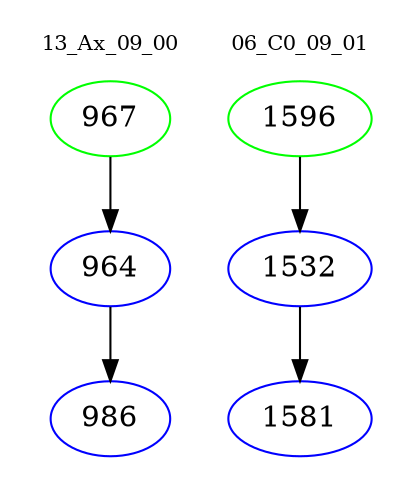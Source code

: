 digraph{
subgraph cluster_0 {
color = white
label = "13_Ax_09_00";
fontsize=10;
T0_967 [label="967", color="green"]
T0_967 -> T0_964 [color="black"]
T0_964 [label="964", color="blue"]
T0_964 -> T0_986 [color="black"]
T0_986 [label="986", color="blue"]
}
subgraph cluster_1 {
color = white
label = "06_C0_09_01";
fontsize=10;
T1_1596 [label="1596", color="green"]
T1_1596 -> T1_1532 [color="black"]
T1_1532 [label="1532", color="blue"]
T1_1532 -> T1_1581 [color="black"]
T1_1581 [label="1581", color="blue"]
}
}
